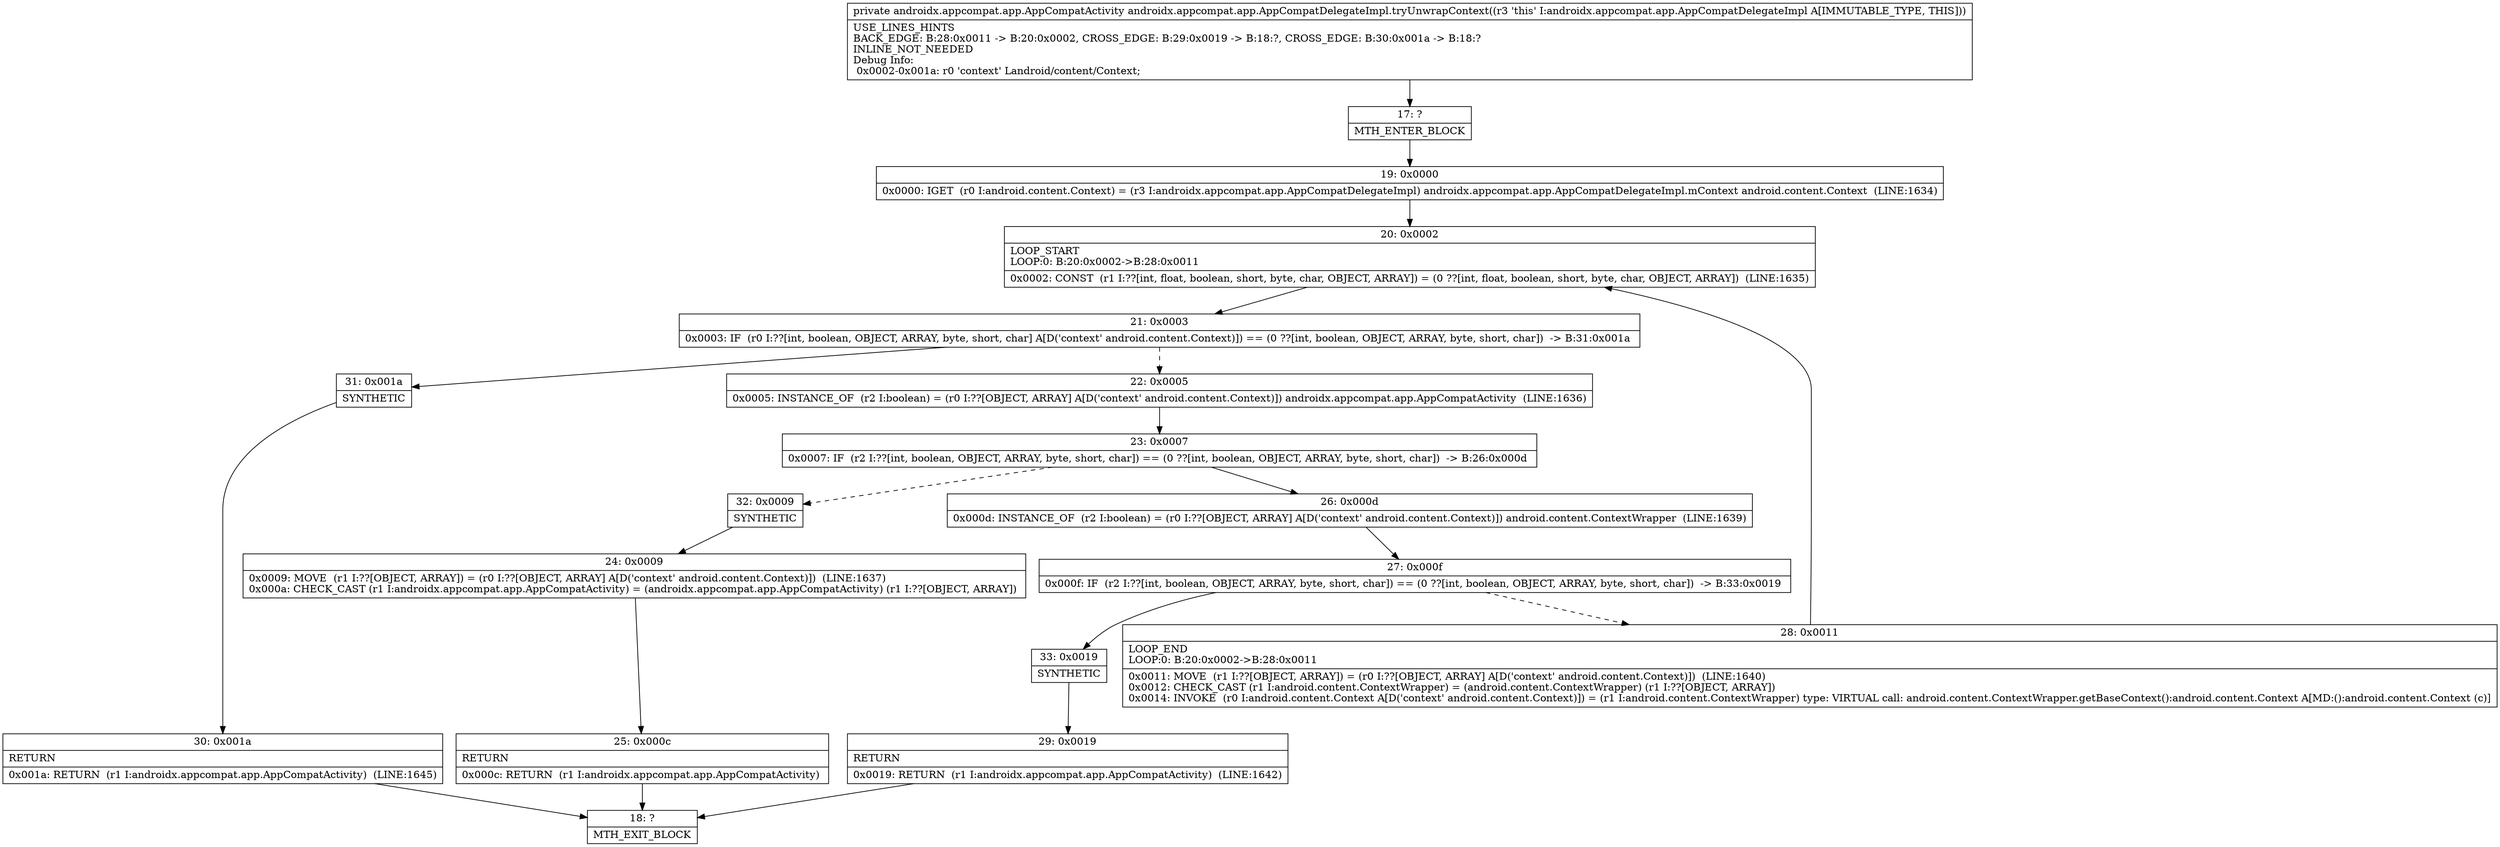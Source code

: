 digraph "CFG forandroidx.appcompat.app.AppCompatDelegateImpl.tryUnwrapContext()Landroidx\/appcompat\/app\/AppCompatActivity;" {
Node_17 [shape=record,label="{17\:\ ?|MTH_ENTER_BLOCK\l}"];
Node_19 [shape=record,label="{19\:\ 0x0000|0x0000: IGET  (r0 I:android.content.Context) = (r3 I:androidx.appcompat.app.AppCompatDelegateImpl) androidx.appcompat.app.AppCompatDelegateImpl.mContext android.content.Context  (LINE:1634)\l}"];
Node_20 [shape=record,label="{20\:\ 0x0002|LOOP_START\lLOOP:0: B:20:0x0002\-\>B:28:0x0011\l|0x0002: CONST  (r1 I:??[int, float, boolean, short, byte, char, OBJECT, ARRAY]) = (0 ??[int, float, boolean, short, byte, char, OBJECT, ARRAY])  (LINE:1635)\l}"];
Node_21 [shape=record,label="{21\:\ 0x0003|0x0003: IF  (r0 I:??[int, boolean, OBJECT, ARRAY, byte, short, char] A[D('context' android.content.Context)]) == (0 ??[int, boolean, OBJECT, ARRAY, byte, short, char])  \-\> B:31:0x001a \l}"];
Node_22 [shape=record,label="{22\:\ 0x0005|0x0005: INSTANCE_OF  (r2 I:boolean) = (r0 I:??[OBJECT, ARRAY] A[D('context' android.content.Context)]) androidx.appcompat.app.AppCompatActivity  (LINE:1636)\l}"];
Node_23 [shape=record,label="{23\:\ 0x0007|0x0007: IF  (r2 I:??[int, boolean, OBJECT, ARRAY, byte, short, char]) == (0 ??[int, boolean, OBJECT, ARRAY, byte, short, char])  \-\> B:26:0x000d \l}"];
Node_26 [shape=record,label="{26\:\ 0x000d|0x000d: INSTANCE_OF  (r2 I:boolean) = (r0 I:??[OBJECT, ARRAY] A[D('context' android.content.Context)]) android.content.ContextWrapper  (LINE:1639)\l}"];
Node_27 [shape=record,label="{27\:\ 0x000f|0x000f: IF  (r2 I:??[int, boolean, OBJECT, ARRAY, byte, short, char]) == (0 ??[int, boolean, OBJECT, ARRAY, byte, short, char])  \-\> B:33:0x0019 \l}"];
Node_28 [shape=record,label="{28\:\ 0x0011|LOOP_END\lLOOP:0: B:20:0x0002\-\>B:28:0x0011\l|0x0011: MOVE  (r1 I:??[OBJECT, ARRAY]) = (r0 I:??[OBJECT, ARRAY] A[D('context' android.content.Context)])  (LINE:1640)\l0x0012: CHECK_CAST (r1 I:android.content.ContextWrapper) = (android.content.ContextWrapper) (r1 I:??[OBJECT, ARRAY]) \l0x0014: INVOKE  (r0 I:android.content.Context A[D('context' android.content.Context)]) = (r1 I:android.content.ContextWrapper) type: VIRTUAL call: android.content.ContextWrapper.getBaseContext():android.content.Context A[MD:():android.content.Context (c)]\l}"];
Node_33 [shape=record,label="{33\:\ 0x0019|SYNTHETIC\l}"];
Node_29 [shape=record,label="{29\:\ 0x0019|RETURN\l|0x0019: RETURN  (r1 I:androidx.appcompat.app.AppCompatActivity)  (LINE:1642)\l}"];
Node_18 [shape=record,label="{18\:\ ?|MTH_EXIT_BLOCK\l}"];
Node_32 [shape=record,label="{32\:\ 0x0009|SYNTHETIC\l}"];
Node_24 [shape=record,label="{24\:\ 0x0009|0x0009: MOVE  (r1 I:??[OBJECT, ARRAY]) = (r0 I:??[OBJECT, ARRAY] A[D('context' android.content.Context)])  (LINE:1637)\l0x000a: CHECK_CAST (r1 I:androidx.appcompat.app.AppCompatActivity) = (androidx.appcompat.app.AppCompatActivity) (r1 I:??[OBJECT, ARRAY]) \l}"];
Node_25 [shape=record,label="{25\:\ 0x000c|RETURN\l|0x000c: RETURN  (r1 I:androidx.appcompat.app.AppCompatActivity) \l}"];
Node_31 [shape=record,label="{31\:\ 0x001a|SYNTHETIC\l}"];
Node_30 [shape=record,label="{30\:\ 0x001a|RETURN\l|0x001a: RETURN  (r1 I:androidx.appcompat.app.AppCompatActivity)  (LINE:1645)\l}"];
MethodNode[shape=record,label="{private androidx.appcompat.app.AppCompatActivity androidx.appcompat.app.AppCompatDelegateImpl.tryUnwrapContext((r3 'this' I:androidx.appcompat.app.AppCompatDelegateImpl A[IMMUTABLE_TYPE, THIS]))  | USE_LINES_HINTS\lBACK_EDGE: B:28:0x0011 \-\> B:20:0x0002, CROSS_EDGE: B:29:0x0019 \-\> B:18:?, CROSS_EDGE: B:30:0x001a \-\> B:18:?\lINLINE_NOT_NEEDED\lDebug Info:\l  0x0002\-0x001a: r0 'context' Landroid\/content\/Context;\l}"];
MethodNode -> Node_17;Node_17 -> Node_19;
Node_19 -> Node_20;
Node_20 -> Node_21;
Node_21 -> Node_22[style=dashed];
Node_21 -> Node_31;
Node_22 -> Node_23;
Node_23 -> Node_26;
Node_23 -> Node_32[style=dashed];
Node_26 -> Node_27;
Node_27 -> Node_28[style=dashed];
Node_27 -> Node_33;
Node_28 -> Node_20;
Node_33 -> Node_29;
Node_29 -> Node_18;
Node_32 -> Node_24;
Node_24 -> Node_25;
Node_25 -> Node_18;
Node_31 -> Node_30;
Node_30 -> Node_18;
}

